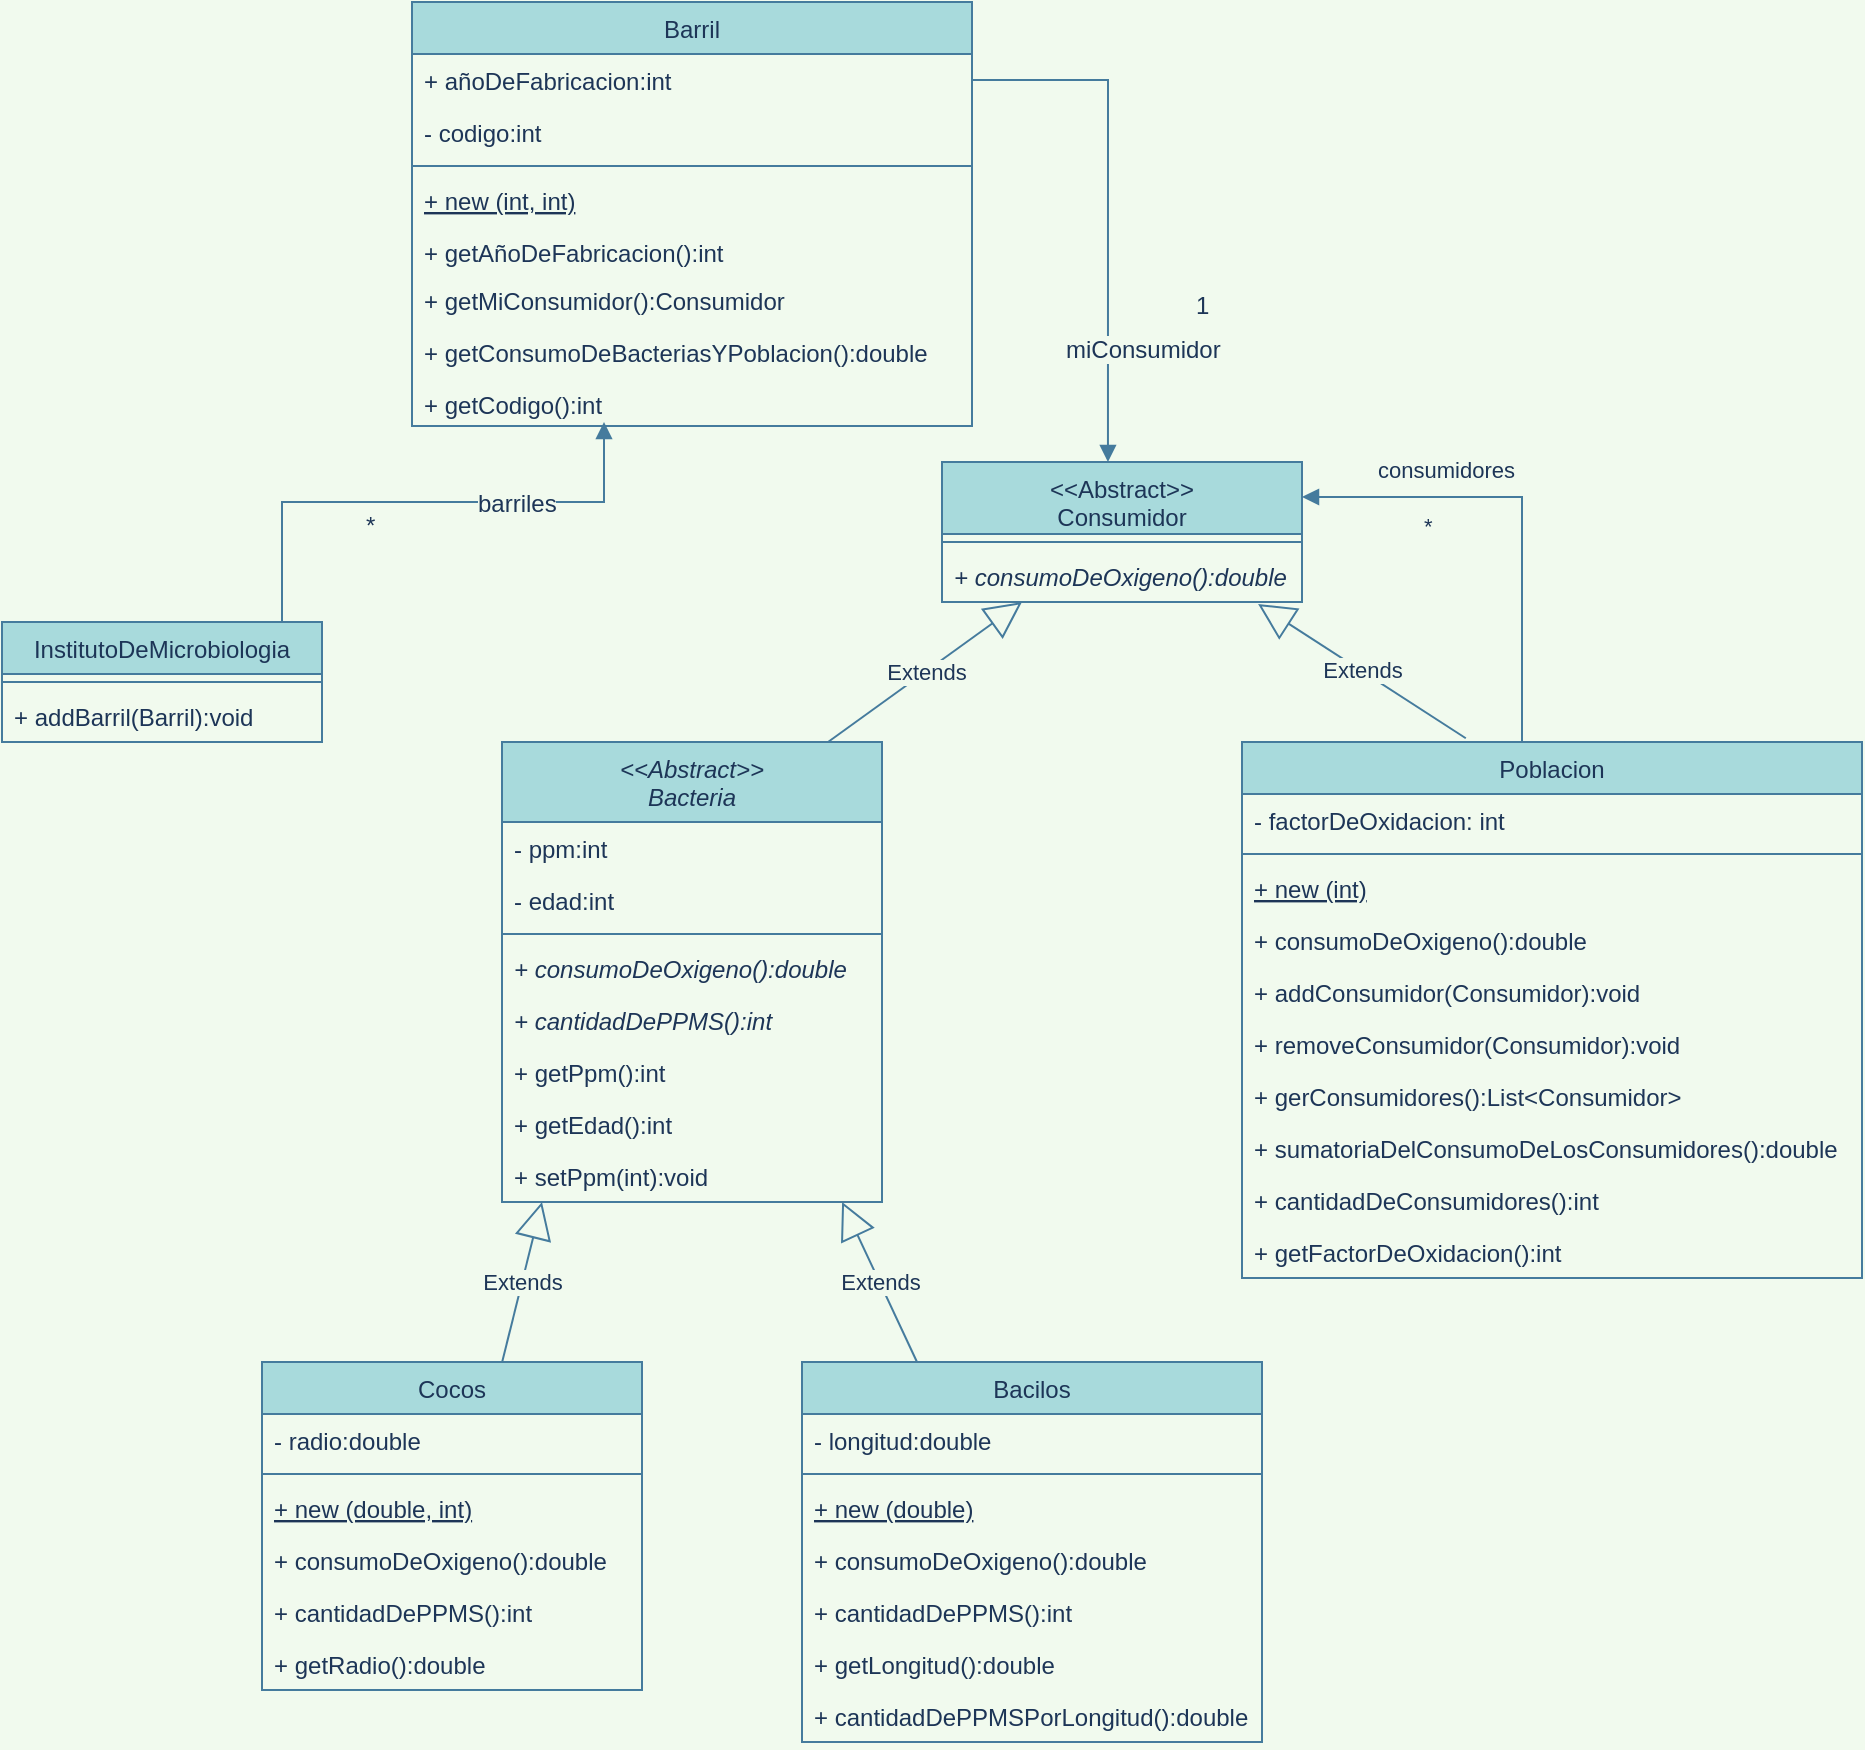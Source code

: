 <mxfile version="20.6.0" type="github">
  <diagram id="C5RBs43oDa-KdzZeNtuy" name="Page-1">
    <mxGraphModel dx="1695" dy="1619" grid="1" gridSize="10" guides="1" tooltips="1" connect="1" arrows="1" fold="1" page="1" pageScale="1" pageWidth="827" pageHeight="1169" background="#F1FAEE" math="0" shadow="0">
      <root>
        <mxCell id="WIyWlLk6GJQsqaUBKTNV-0" />
        <mxCell id="WIyWlLk6GJQsqaUBKTNV-1" parent="WIyWlLk6GJQsqaUBKTNV-0" />
        <mxCell id="M0HyL1vX0uQEdzR4OvkP-0" value="&lt;&lt;Abstract&gt;&gt;&#xa;Bacteria" style="swimlane;fontStyle=2;align=center;verticalAlign=top;childLayout=stackLayout;horizontal=1;startSize=40;horizontalStack=0;resizeParent=1;resizeParentMax=0;resizeLast=0;collapsible=1;marginBottom=0;fillColor=#A8DADC;strokeColor=#457B9D;fontColor=#1D3557;" parent="WIyWlLk6GJQsqaUBKTNV-1" vertex="1">
          <mxGeometry x="130" width="190" height="230" as="geometry" />
        </mxCell>
        <mxCell id="M0HyL1vX0uQEdzR4OvkP-1" value="- ppm:int" style="text;strokeColor=none;fillColor=none;align=left;verticalAlign=top;spacingLeft=4;spacingRight=4;overflow=hidden;rotatable=0;points=[[0,0.5],[1,0.5]];portConstraint=eastwest;fontColor=#1D3557;" parent="M0HyL1vX0uQEdzR4OvkP-0" vertex="1">
          <mxGeometry y="40" width="190" height="26" as="geometry" />
        </mxCell>
        <mxCell id="M0HyL1vX0uQEdzR4OvkP-12" value="- edad:int" style="text;strokeColor=none;fillColor=none;align=left;verticalAlign=top;spacingLeft=4;spacingRight=4;overflow=hidden;rotatable=0;points=[[0,0.5],[1,0.5]];portConstraint=eastwest;fontColor=#1D3557;" parent="M0HyL1vX0uQEdzR4OvkP-0" vertex="1">
          <mxGeometry y="66" width="190" height="26" as="geometry" />
        </mxCell>
        <mxCell id="M0HyL1vX0uQEdzR4OvkP-2" value="" style="line;strokeWidth=1;fillColor=none;align=left;verticalAlign=middle;spacingTop=-1;spacingLeft=3;spacingRight=3;rotatable=0;labelPosition=right;points=[];portConstraint=eastwest;strokeColor=#457B9D;labelBackgroundColor=#F1FAEE;fontColor=#1D3557;" parent="M0HyL1vX0uQEdzR4OvkP-0" vertex="1">
          <mxGeometry y="92" width="190" height="8" as="geometry" />
        </mxCell>
        <mxCell id="M0HyL1vX0uQEdzR4OvkP-3" value="+ consumoDeOxigeno():double" style="text;strokeColor=none;fillColor=none;align=left;verticalAlign=top;spacingLeft=4;spacingRight=4;overflow=hidden;rotatable=0;points=[[0,0.5],[1,0.5]];portConstraint=eastwest;fontStyle=2;fontColor=#1D3557;" parent="M0HyL1vX0uQEdzR4OvkP-0" vertex="1">
          <mxGeometry y="100" width="190" height="26" as="geometry" />
        </mxCell>
        <mxCell id="M0HyL1vX0uQEdzR4OvkP-36" value="+ cantidadDePPMS():int" style="text;strokeColor=none;fillColor=none;align=left;verticalAlign=top;spacingLeft=4;spacingRight=4;overflow=hidden;rotatable=0;points=[[0,0.5],[1,0.5]];portConstraint=eastwest;fontStyle=2;fontColor=#1D3557;" parent="M0HyL1vX0uQEdzR4OvkP-0" vertex="1">
          <mxGeometry y="126" width="190" height="26" as="geometry" />
        </mxCell>
        <mxCell id="M0HyL1vX0uQEdzR4OvkP-39" value="+ getPpm():int" style="text;strokeColor=none;fillColor=none;align=left;verticalAlign=top;spacingLeft=4;spacingRight=4;overflow=hidden;rotatable=0;points=[[0,0.5],[1,0.5]];portConstraint=eastwest;fontStyle=0;fontColor=#1D3557;" parent="M0HyL1vX0uQEdzR4OvkP-0" vertex="1">
          <mxGeometry y="152" width="190" height="26" as="geometry" />
        </mxCell>
        <mxCell id="M0HyL1vX0uQEdzR4OvkP-40" value="+ getEdad():int" style="text;strokeColor=none;fillColor=none;align=left;verticalAlign=top;spacingLeft=4;spacingRight=4;overflow=hidden;rotatable=0;points=[[0,0.5],[1,0.5]];portConstraint=eastwest;fontStyle=0;fontColor=#1D3557;" parent="M0HyL1vX0uQEdzR4OvkP-0" vertex="1">
          <mxGeometry y="178" width="190" height="26" as="geometry" />
        </mxCell>
        <mxCell id="RkOVPNnY5TRF1ns8KXqb-4" value="+ setPpm(int):void" style="text;strokeColor=none;fillColor=none;align=left;verticalAlign=top;spacingLeft=4;spacingRight=4;overflow=hidden;rotatable=0;points=[[0,0.5],[1,0.5]];portConstraint=eastwest;fontStyle=0;fontColor=#1D3557;" vertex="1" parent="M0HyL1vX0uQEdzR4OvkP-0">
          <mxGeometry y="204" width="190" height="26" as="geometry" />
        </mxCell>
        <mxCell id="M0HyL1vX0uQEdzR4OvkP-4" value="Cocos" style="swimlane;fontStyle=0;align=center;verticalAlign=top;childLayout=stackLayout;horizontal=1;startSize=26;horizontalStack=0;resizeParent=1;resizeParentMax=0;resizeLast=0;collapsible=1;marginBottom=0;fillColor=#A8DADC;strokeColor=#457B9D;fontColor=#1D3557;" parent="WIyWlLk6GJQsqaUBKTNV-1" vertex="1">
          <mxGeometry x="10" y="310" width="190" height="164" as="geometry" />
        </mxCell>
        <mxCell id="M0HyL1vX0uQEdzR4OvkP-5" value="- radio:double" style="text;strokeColor=none;fillColor=none;align=left;verticalAlign=top;spacingLeft=4;spacingRight=4;overflow=hidden;rotatable=0;points=[[0,0.5],[1,0.5]];portConstraint=eastwest;fontColor=#1D3557;" parent="M0HyL1vX0uQEdzR4OvkP-4" vertex="1">
          <mxGeometry y="26" width="190" height="26" as="geometry" />
        </mxCell>
        <mxCell id="M0HyL1vX0uQEdzR4OvkP-6" value="" style="line;strokeWidth=1;fillColor=none;align=left;verticalAlign=middle;spacingTop=-1;spacingLeft=3;spacingRight=3;rotatable=0;labelPosition=right;points=[];portConstraint=eastwest;strokeColor=#457B9D;labelBackgroundColor=#F1FAEE;fontColor=#1D3557;" parent="M0HyL1vX0uQEdzR4OvkP-4" vertex="1">
          <mxGeometry y="52" width="190" height="8" as="geometry" />
        </mxCell>
        <mxCell id="O7S_VX6b6viSIunpqF-N-53" value="+ new (double, int)" style="text;strokeColor=none;fillColor=none;align=left;verticalAlign=top;spacingLeft=4;spacingRight=4;overflow=hidden;rotatable=0;points=[[0,0.5],[1,0.5]];portConstraint=eastwest;fontStyle=4;fontColor=#1D3557;" parent="M0HyL1vX0uQEdzR4OvkP-4" vertex="1">
          <mxGeometry y="60" width="190" height="26" as="geometry" />
        </mxCell>
        <mxCell id="M0HyL1vX0uQEdzR4OvkP-13" value="+ consumoDeOxigeno():double" style="text;strokeColor=none;fillColor=none;align=left;verticalAlign=top;spacingLeft=4;spacingRight=4;overflow=hidden;rotatable=0;points=[[0,0.5],[1,0.5]];portConstraint=eastwest;fontStyle=0;fontColor=#1D3557;" parent="M0HyL1vX0uQEdzR4OvkP-4" vertex="1">
          <mxGeometry y="86" width="190" height="26" as="geometry" />
        </mxCell>
        <mxCell id="M0HyL1vX0uQEdzR4OvkP-37" value="+ cantidadDePPMS():int" style="text;strokeColor=none;fillColor=none;align=left;verticalAlign=top;spacingLeft=4;spacingRight=4;overflow=hidden;rotatable=0;points=[[0,0.5],[1,0.5]];portConstraint=eastwest;fontStyle=0;fontColor=#1D3557;" parent="M0HyL1vX0uQEdzR4OvkP-4" vertex="1">
          <mxGeometry y="112" width="190" height="26" as="geometry" />
        </mxCell>
        <mxCell id="M0HyL1vX0uQEdzR4OvkP-41" value="+ getRadio():double" style="text;strokeColor=none;fillColor=none;align=left;verticalAlign=top;spacingLeft=4;spacingRight=4;overflow=hidden;rotatable=0;points=[[0,0.5],[1,0.5]];portConstraint=eastwest;fontStyle=0;fontColor=#1D3557;" parent="M0HyL1vX0uQEdzR4OvkP-4" vertex="1">
          <mxGeometry y="138" width="190" height="26" as="geometry" />
        </mxCell>
        <mxCell id="M0HyL1vX0uQEdzR4OvkP-8" value="Bacilos" style="swimlane;fontStyle=0;align=center;verticalAlign=top;childLayout=stackLayout;horizontal=1;startSize=26;horizontalStack=0;resizeParent=1;resizeParentMax=0;resizeLast=0;collapsible=1;marginBottom=0;fillColor=#A8DADC;strokeColor=#457B9D;fontColor=#1D3557;" parent="WIyWlLk6GJQsqaUBKTNV-1" vertex="1">
          <mxGeometry x="280" y="310" width="230" height="190" as="geometry" />
        </mxCell>
        <mxCell id="M0HyL1vX0uQEdzR4OvkP-9" value="- longitud:double" style="text;strokeColor=none;fillColor=none;align=left;verticalAlign=top;spacingLeft=4;spacingRight=4;overflow=hidden;rotatable=0;points=[[0,0.5],[1,0.5]];portConstraint=eastwest;fontColor=#1D3557;" parent="M0HyL1vX0uQEdzR4OvkP-8" vertex="1">
          <mxGeometry y="26" width="230" height="26" as="geometry" />
        </mxCell>
        <mxCell id="M0HyL1vX0uQEdzR4OvkP-10" value="" style="line;strokeWidth=1;fillColor=none;align=left;verticalAlign=middle;spacingTop=-1;spacingLeft=3;spacingRight=3;rotatable=0;labelPosition=right;points=[];portConstraint=eastwest;strokeColor=#457B9D;labelBackgroundColor=#F1FAEE;fontColor=#1D3557;" parent="M0HyL1vX0uQEdzR4OvkP-8" vertex="1">
          <mxGeometry y="52" width="230" height="8" as="geometry" />
        </mxCell>
        <mxCell id="O7S_VX6b6viSIunpqF-N-54" value="+ new (double)" style="text;strokeColor=none;fillColor=none;align=left;verticalAlign=top;spacingLeft=4;spacingRight=4;overflow=hidden;rotatable=0;points=[[0,0.5],[1,0.5]];portConstraint=eastwest;fontStyle=4;fontColor=#1D3557;" parent="M0HyL1vX0uQEdzR4OvkP-8" vertex="1">
          <mxGeometry y="60" width="230" height="26" as="geometry" />
        </mxCell>
        <mxCell id="M0HyL1vX0uQEdzR4OvkP-14" value="+ consumoDeOxigeno():double" style="text;strokeColor=none;fillColor=none;align=left;verticalAlign=top;spacingLeft=4;spacingRight=4;overflow=hidden;rotatable=0;points=[[0,0.5],[1,0.5]];portConstraint=eastwest;fontStyle=0;fontColor=#1D3557;" parent="M0HyL1vX0uQEdzR4OvkP-8" vertex="1">
          <mxGeometry y="86" width="230" height="26" as="geometry" />
        </mxCell>
        <mxCell id="M0HyL1vX0uQEdzR4OvkP-38" value="+ cantidadDePPMS():int" style="text;strokeColor=none;fillColor=none;align=left;verticalAlign=top;spacingLeft=4;spacingRight=4;overflow=hidden;rotatable=0;points=[[0,0.5],[1,0.5]];portConstraint=eastwest;fontStyle=0;fontColor=#1D3557;" parent="M0HyL1vX0uQEdzR4OvkP-8" vertex="1">
          <mxGeometry y="112" width="230" height="26" as="geometry" />
        </mxCell>
        <mxCell id="M0HyL1vX0uQEdzR4OvkP-42" value="+ getLongitud():double" style="text;strokeColor=none;fillColor=none;align=left;verticalAlign=top;spacingLeft=4;spacingRight=4;overflow=hidden;rotatable=0;points=[[0,0.5],[1,0.5]];portConstraint=eastwest;fontStyle=0;fontColor=#1D3557;" parent="M0HyL1vX0uQEdzR4OvkP-8" vertex="1">
          <mxGeometry y="138" width="230" height="26" as="geometry" />
        </mxCell>
        <mxCell id="M0HyL1vX0uQEdzR4OvkP-43" value="+ cantidadDePPMSPorLongitud():double" style="text;strokeColor=none;fillColor=none;align=left;verticalAlign=top;spacingLeft=4;spacingRight=4;overflow=hidden;rotatable=0;points=[[0,0.5],[1,0.5]];portConstraint=eastwest;fontStyle=0;fontColor=#1D3557;" parent="M0HyL1vX0uQEdzR4OvkP-8" vertex="1">
          <mxGeometry y="164" width="230" height="26" as="geometry" />
        </mxCell>
        <mxCell id="M0HyL1vX0uQEdzR4OvkP-15" value="Extends" style="endArrow=block;endSize=16;endFill=0;html=1;rounded=0;exitX=0.632;exitY=0;exitDx=0;exitDy=0;exitPerimeter=0;labelBackgroundColor=#F1FAEE;strokeColor=#457B9D;fontColor=#1D3557;" parent="WIyWlLk6GJQsqaUBKTNV-1" source="M0HyL1vX0uQEdzR4OvkP-4" edge="1">
          <mxGeometry width="160" relative="1" as="geometry">
            <mxPoint x="90" y="160" as="sourcePoint" />
            <mxPoint x="150" y="230" as="targetPoint" />
          </mxGeometry>
        </mxCell>
        <mxCell id="M0HyL1vX0uQEdzR4OvkP-16" value="Extends" style="endArrow=block;endSize=16;endFill=0;html=1;rounded=0;exitX=0.25;exitY=0;exitDx=0;exitDy=0;entryX=0.895;entryY=1;entryDx=0;entryDy=0;entryPerimeter=0;labelBackgroundColor=#F1FAEE;strokeColor=#457B9D;fontColor=#1D3557;" parent="WIyWlLk6GJQsqaUBKTNV-1" source="M0HyL1vX0uQEdzR4OvkP-8" target="RkOVPNnY5TRF1ns8KXqb-4" edge="1">
          <mxGeometry width="160" relative="1" as="geometry">
            <mxPoint x="260" y="160" as="sourcePoint" />
            <mxPoint x="300" y="160" as="targetPoint" />
          </mxGeometry>
        </mxCell>
        <mxCell id="O7S_VX6b6viSIunpqF-N-24" value="&lt;&lt;Abstract&gt;&gt;&#xa;Consumidor" style="swimlane;fontStyle=0;align=center;verticalAlign=top;childLayout=stackLayout;horizontal=1;startSize=36;horizontalStack=0;resizeParent=1;resizeParentMax=0;resizeLast=0;collapsible=1;marginBottom=0;fillColor=#A8DADC;strokeColor=#457B9D;fontColor=#1D3557;" parent="WIyWlLk6GJQsqaUBKTNV-1" vertex="1">
          <mxGeometry x="350" y="-140" width="180" height="70" as="geometry" />
        </mxCell>
        <mxCell id="O7S_VX6b6viSIunpqF-N-26" value="" style="line;strokeWidth=1;fillColor=none;align=left;verticalAlign=middle;spacingTop=-1;spacingLeft=3;spacingRight=3;rotatable=0;labelPosition=right;points=[];portConstraint=eastwest;strokeColor=#457B9D;labelBackgroundColor=#F1FAEE;fontColor=#1D3557;" parent="O7S_VX6b6viSIunpqF-N-24" vertex="1">
          <mxGeometry y="36" width="180" height="8" as="geometry" />
        </mxCell>
        <mxCell id="O7S_VX6b6viSIunpqF-N-27" value="+ consumoDeOxigeno():double" style="text;strokeColor=none;fillColor=none;align=left;verticalAlign=top;spacingLeft=4;spacingRight=4;overflow=hidden;rotatable=0;points=[[0,0.5],[1,0.5]];portConstraint=eastwest;fontStyle=2;fontColor=#1D3557;" parent="O7S_VX6b6viSIunpqF-N-24" vertex="1">
          <mxGeometry y="44" width="180" height="26" as="geometry" />
        </mxCell>
        <mxCell id="O7S_VX6b6viSIunpqF-N-28" value="Extends" style="endArrow=block;endSize=16;endFill=0;html=1;rounded=0;exitX=0.858;exitY=0;exitDx=0;exitDy=0;exitPerimeter=0;labelBackgroundColor=#F1FAEE;strokeColor=#457B9D;fontColor=#1D3557;" parent="WIyWlLk6GJQsqaUBKTNV-1" source="M0HyL1vX0uQEdzR4OvkP-0" edge="1">
          <mxGeometry width="160" relative="1" as="geometry">
            <mxPoint x="230" y="-70" as="sourcePoint" />
            <mxPoint x="390" y="-70" as="targetPoint" />
            <mxPoint as="offset" />
          </mxGeometry>
        </mxCell>
        <mxCell id="O7S_VX6b6viSIunpqF-N-29" value="Poblacion" style="swimlane;fontStyle=0;align=center;verticalAlign=top;childLayout=stackLayout;horizontal=1;startSize=26;horizontalStack=0;resizeParent=1;resizeParentMax=0;resizeLast=0;collapsible=1;marginBottom=0;fillColor=#A8DADC;strokeColor=#457B9D;fontColor=#1D3557;" parent="WIyWlLk6GJQsqaUBKTNV-1" vertex="1">
          <mxGeometry x="500" width="310" height="268" as="geometry" />
        </mxCell>
        <mxCell id="RkOVPNnY5TRF1ns8KXqb-0" value="- factorDeOxidacion: int" style="text;strokeColor=none;fillColor=none;align=left;verticalAlign=top;spacingLeft=4;spacingRight=4;overflow=hidden;rotatable=0;points=[[0,0.5],[1,0.5]];portConstraint=eastwest;fontStyle=0;fontColor=#1D3557;" vertex="1" parent="O7S_VX6b6viSIunpqF-N-29">
          <mxGeometry y="26" width="310" height="26" as="geometry" />
        </mxCell>
        <mxCell id="O7S_VX6b6viSIunpqF-N-31" value="" style="line;strokeWidth=1;fillColor=none;align=left;verticalAlign=middle;spacingTop=-1;spacingLeft=3;spacingRight=3;rotatable=0;labelPosition=right;points=[];portConstraint=eastwest;strokeColor=#457B9D;labelBackgroundColor=#F1FAEE;fontColor=#1D3557;" parent="O7S_VX6b6viSIunpqF-N-29" vertex="1">
          <mxGeometry y="52" width="310" height="8" as="geometry" />
        </mxCell>
        <mxCell id="RkOVPNnY5TRF1ns8KXqb-1" value="+ new (int)" style="text;strokeColor=none;fillColor=none;align=left;verticalAlign=top;spacingLeft=4;spacingRight=4;overflow=hidden;rotatable=0;points=[[0,0.5],[1,0.5]];portConstraint=eastwest;fontStyle=4;fontColor=#1D3557;" vertex="1" parent="O7S_VX6b6viSIunpqF-N-29">
          <mxGeometry y="60" width="310" height="26" as="geometry" />
        </mxCell>
        <mxCell id="O7S_VX6b6viSIunpqF-N-32" value="+ consumoDeOxigeno():double" style="text;strokeColor=none;fillColor=none;align=left;verticalAlign=top;spacingLeft=4;spacingRight=4;overflow=hidden;rotatable=0;points=[[0,0.5],[1,0.5]];portConstraint=eastwest;fontStyle=0;fontColor=#1D3557;" parent="O7S_VX6b6viSIunpqF-N-29" vertex="1">
          <mxGeometry y="86" width="310" height="26" as="geometry" />
        </mxCell>
        <mxCell id="O7S_VX6b6viSIunpqF-N-33" value="+ addConsumidor(Consumidor):void" style="text;strokeColor=none;fillColor=none;align=left;verticalAlign=top;spacingLeft=4;spacingRight=4;overflow=hidden;rotatable=0;points=[[0,0.5],[1,0.5]];portConstraint=eastwest;fontStyle=0;fontColor=#1D3557;" parent="O7S_VX6b6viSIunpqF-N-29" vertex="1">
          <mxGeometry y="112" width="310" height="26" as="geometry" />
        </mxCell>
        <mxCell id="O7S_VX6b6viSIunpqF-N-34" value="+ removeConsumidor(Consumidor):void" style="text;strokeColor=none;fillColor=none;align=left;verticalAlign=top;spacingLeft=4;spacingRight=4;overflow=hidden;rotatable=0;points=[[0,0.5],[1,0.5]];portConstraint=eastwest;fontStyle=0;fontColor=#1D3557;" parent="O7S_VX6b6viSIunpqF-N-29" vertex="1">
          <mxGeometry y="138" width="310" height="26" as="geometry" />
        </mxCell>
        <mxCell id="O7S_VX6b6viSIunpqF-N-35" value="+ gerConsumidores():List&lt;Consumidor&gt;" style="text;strokeColor=none;fillColor=none;align=left;verticalAlign=top;spacingLeft=4;spacingRight=4;overflow=hidden;rotatable=0;points=[[0,0.5],[1,0.5]];portConstraint=eastwest;fontStyle=0;fontColor=#1D3557;" parent="O7S_VX6b6viSIunpqF-N-29" vertex="1">
          <mxGeometry y="164" width="310" height="26" as="geometry" />
        </mxCell>
        <mxCell id="Pr7hTI1TtVQBn5ycZ-nh-0" value="+ sumatoriaDelConsumoDeLosConsumidores():double" style="text;strokeColor=none;fillColor=none;align=left;verticalAlign=top;spacingLeft=4;spacingRight=4;overflow=hidden;rotatable=0;points=[[0,0.5],[1,0.5]];portConstraint=eastwest;fontStyle=0;fontColor=#1D3557;" parent="O7S_VX6b6viSIunpqF-N-29" vertex="1">
          <mxGeometry y="190" width="310" height="26" as="geometry" />
        </mxCell>
        <mxCell id="Pr7hTI1TtVQBn5ycZ-nh-1" value="+ cantidadDeConsumidores():int" style="text;strokeColor=none;fillColor=none;align=left;verticalAlign=top;spacingLeft=4;spacingRight=4;overflow=hidden;rotatable=0;points=[[0,0.5],[1,0.5]];portConstraint=eastwest;fontStyle=0;fontColor=#1D3557;" parent="O7S_VX6b6viSIunpqF-N-29" vertex="1">
          <mxGeometry y="216" width="310" height="26" as="geometry" />
        </mxCell>
        <mxCell id="RkOVPNnY5TRF1ns8KXqb-2" value="+ getFactorDeOxidacion():int" style="text;strokeColor=none;fillColor=none;align=left;verticalAlign=top;spacingLeft=4;spacingRight=4;overflow=hidden;rotatable=0;points=[[0,0.5],[1,0.5]];portConstraint=eastwest;fontStyle=0;fontColor=#1D3557;" vertex="1" parent="O7S_VX6b6viSIunpqF-N-29">
          <mxGeometry y="242" width="310" height="26" as="geometry" />
        </mxCell>
        <mxCell id="O7S_VX6b6viSIunpqF-N-36" value="Extends" style="endArrow=block;endSize=16;endFill=0;html=1;rounded=0;exitX=0.361;exitY=-0.007;exitDx=0;exitDy=0;exitPerimeter=0;entryX=0.878;entryY=1.038;entryDx=0;entryDy=0;entryPerimeter=0;labelBackgroundColor=#F1FAEE;strokeColor=#457B9D;fontColor=#1D3557;" parent="WIyWlLk6GJQsqaUBKTNV-1" source="O7S_VX6b6viSIunpqF-N-29" target="O7S_VX6b6viSIunpqF-N-27" edge="1">
          <mxGeometry width="160" relative="1" as="geometry">
            <mxPoint x="510" y="-40" as="sourcePoint" />
            <mxPoint x="670" y="-40" as="targetPoint" />
          </mxGeometry>
        </mxCell>
        <mxCell id="O7S_VX6b6viSIunpqF-N-37" value="consumidores" style="endArrow=block;endFill=1;html=1;edgeStyle=orthogonalEdgeStyle;align=left;verticalAlign=top;rounded=0;exitX=0.617;exitY=0;exitDx=0;exitDy=0;exitPerimeter=0;entryX=1;entryY=0.25;entryDx=0;entryDy=0;labelBackgroundColor=#F1FAEE;strokeColor=#457B9D;fontColor=#1D3557;" parent="WIyWlLk6GJQsqaUBKTNV-1" source="O7S_VX6b6viSIunpqF-N-29" target="O7S_VX6b6viSIunpqF-N-24" edge="1">
          <mxGeometry x="0.744" y="-27" relative="1" as="geometry">
            <mxPoint x="600" y="-70" as="sourcePoint" />
            <mxPoint x="660" y="-120" as="targetPoint" />
            <Array as="points">
              <mxPoint x="640" />
              <mxPoint x="640" y="-122" />
            </Array>
            <mxPoint as="offset" />
          </mxGeometry>
        </mxCell>
        <mxCell id="O7S_VX6b6viSIunpqF-N-38" value="*" style="edgeLabel;resizable=0;html=1;align=left;verticalAlign=bottom;labelBackgroundColor=#F1FAEE;fontColor=#1D3557;" parent="O7S_VX6b6viSIunpqF-N-37" connectable="0" vertex="1">
          <mxGeometry x="-1" relative="1" as="geometry">
            <mxPoint x="-102" y="-100" as="offset" />
          </mxGeometry>
        </mxCell>
        <mxCell id="O7S_VX6b6viSIunpqF-N-39" value="InstitutoDeMicrobiologia" style="swimlane;fontStyle=0;align=center;verticalAlign=top;childLayout=stackLayout;horizontal=1;startSize=26;horizontalStack=0;resizeParent=1;resizeParentMax=0;resizeLast=0;collapsible=1;marginBottom=0;fontSize=12;fillColor=#A8DADC;strokeColor=#457B9D;fontColor=#1D3557;" parent="WIyWlLk6GJQsqaUBKTNV-1" vertex="1">
          <mxGeometry x="-120" y="-60" width="160" height="60" as="geometry" />
        </mxCell>
        <mxCell id="O7S_VX6b6viSIunpqF-N-41" value="" style="line;strokeWidth=1;fillColor=none;align=left;verticalAlign=middle;spacingTop=-1;spacingLeft=3;spacingRight=3;rotatable=0;labelPosition=right;points=[];portConstraint=eastwest;strokeColor=#457B9D;fontSize=12;labelBackgroundColor=#F1FAEE;fontColor=#1D3557;" parent="O7S_VX6b6viSIunpqF-N-39" vertex="1">
          <mxGeometry y="26" width="160" height="8" as="geometry" />
        </mxCell>
        <mxCell id="O7S_VX6b6viSIunpqF-N-42" value="+ addBarril(Barril):void" style="text;strokeColor=none;fillColor=none;align=left;verticalAlign=top;spacingLeft=4;spacingRight=4;overflow=hidden;rotatable=0;points=[[0,0.5],[1,0.5]];portConstraint=eastwest;fontSize=12;fontColor=#1D3557;" parent="O7S_VX6b6viSIunpqF-N-39" vertex="1">
          <mxGeometry y="34" width="160" height="26" as="geometry" />
        </mxCell>
        <mxCell id="O7S_VX6b6viSIunpqF-N-43" value="Barril" style="swimlane;fontStyle=0;align=center;verticalAlign=top;childLayout=stackLayout;horizontal=1;startSize=26;horizontalStack=0;resizeParent=1;resizeParentMax=0;resizeLast=0;collapsible=1;marginBottom=0;fontSize=12;fillColor=#A8DADC;strokeColor=#457B9D;fontColor=#1D3557;" parent="WIyWlLk6GJQsqaUBKTNV-1" vertex="1">
          <mxGeometry x="85" y="-370" width="280" height="212" as="geometry" />
        </mxCell>
        <mxCell id="O7S_VX6b6viSIunpqF-N-44" value="+ añoDeFabricacion:int" style="text;strokeColor=none;fillColor=none;align=left;verticalAlign=top;spacingLeft=4;spacingRight=4;overflow=hidden;rotatable=0;points=[[0,0.5],[1,0.5]];portConstraint=eastwest;fontSize=12;fontColor=#1D3557;" parent="O7S_VX6b6viSIunpqF-N-43" vertex="1">
          <mxGeometry y="26" width="280" height="26" as="geometry" />
        </mxCell>
        <mxCell id="O7S_VX6b6viSIunpqF-N-51" value="- codigo:int" style="text;strokeColor=none;fillColor=none;align=left;verticalAlign=top;spacingLeft=4;spacingRight=4;overflow=hidden;rotatable=0;points=[[0,0.5],[1,0.5]];portConstraint=eastwest;fontSize=12;fontColor=#1D3557;" parent="O7S_VX6b6viSIunpqF-N-43" vertex="1">
          <mxGeometry y="52" width="280" height="26" as="geometry" />
        </mxCell>
        <mxCell id="O7S_VX6b6viSIunpqF-N-45" value="" style="line;strokeWidth=1;fillColor=none;align=left;verticalAlign=middle;spacingTop=-1;spacingLeft=3;spacingRight=3;rotatable=0;labelPosition=right;points=[];portConstraint=eastwest;strokeColor=#457B9D;fontSize=12;labelBackgroundColor=#F1FAEE;fontColor=#1D3557;" parent="O7S_VX6b6viSIunpqF-N-43" vertex="1">
          <mxGeometry y="78" width="280" height="8" as="geometry" />
        </mxCell>
        <mxCell id="O7S_VX6b6viSIunpqF-N-55" value="+ new (int, int)" style="text;strokeColor=none;fillColor=none;align=left;verticalAlign=top;spacingLeft=4;spacingRight=4;overflow=hidden;rotatable=0;points=[[0,0.5],[1,0.5]];portConstraint=eastwest;fontSize=12;fontStyle=4;fontColor=#1D3557;" parent="O7S_VX6b6viSIunpqF-N-43" vertex="1">
          <mxGeometry y="86" width="280" height="26" as="geometry" />
        </mxCell>
        <mxCell id="O7S_VX6b6viSIunpqF-N-46" value="+ getAñoDeFabricacion():int" style="text;strokeColor=none;fillColor=none;align=left;verticalAlign=top;spacingLeft=4;spacingRight=4;overflow=hidden;rotatable=0;points=[[0,0.5],[1,0.5]];portConstraint=eastwest;fontSize=12;fontColor=#1D3557;" parent="O7S_VX6b6viSIunpqF-N-43" vertex="1">
          <mxGeometry y="112" width="280" height="24" as="geometry" />
        </mxCell>
        <mxCell id="Pr7hTI1TtVQBn5ycZ-nh-2" value="+ getMiConsumidor():Consumidor" style="text;strokeColor=none;fillColor=none;align=left;verticalAlign=top;spacingLeft=4;spacingRight=4;overflow=hidden;rotatable=0;points=[[0,0.5],[1,0.5]];portConstraint=eastwest;fontSize=12;fontColor=#1D3557;" parent="O7S_VX6b6viSIunpqF-N-43" vertex="1">
          <mxGeometry y="136" width="280" height="26" as="geometry" />
        </mxCell>
        <mxCell id="Pr7hTI1TtVQBn5ycZ-nh-3" value="+ getConsumoDeBacteriasYPoblacion():double" style="text;strokeColor=none;fillColor=none;align=left;verticalAlign=top;spacingLeft=4;spacingRight=4;overflow=hidden;rotatable=0;points=[[0,0.5],[1,0.5]];portConstraint=eastwest;fontSize=12;fontColor=#1D3557;" parent="O7S_VX6b6viSIunpqF-N-43" vertex="1">
          <mxGeometry y="162" width="280" height="26" as="geometry" />
        </mxCell>
        <mxCell id="RkOVPNnY5TRF1ns8KXqb-3" value="+ getCodigo():int" style="text;strokeColor=none;fillColor=none;align=left;verticalAlign=top;spacingLeft=4;spacingRight=4;overflow=hidden;rotatable=0;points=[[0,0.5],[1,0.5]];portConstraint=eastwest;fontSize=12;fontColor=#1D3557;" vertex="1" parent="O7S_VX6b6viSIunpqF-N-43">
          <mxGeometry y="188" width="280" height="24" as="geometry" />
        </mxCell>
        <mxCell id="O7S_VX6b6viSIunpqF-N-47" value="barriles" style="endArrow=block;endFill=1;html=1;edgeStyle=orthogonalEdgeStyle;align=left;verticalAlign=top;rounded=0;fontSize=12;exitX=0.5;exitY=0;exitDx=0;exitDy=0;labelBackgroundColor=#F1FAEE;strokeColor=#457B9D;fontColor=#1D3557;" parent="WIyWlLk6GJQsqaUBKTNV-1" source="O7S_VX6b6viSIunpqF-N-39" edge="1">
          <mxGeometry x="0.345" y="13" relative="1" as="geometry">
            <mxPoint x="20" y="-200" as="sourcePoint" />
            <mxPoint x="181" y="-160" as="targetPoint" />
            <mxPoint as="offset" />
            <Array as="points">
              <mxPoint x="20" y="-120" />
              <mxPoint x="181" y="-120" />
            </Array>
          </mxGeometry>
        </mxCell>
        <mxCell id="O7S_VX6b6viSIunpqF-N-48" value="*" style="edgeLabel;resizable=0;html=1;align=left;verticalAlign=bottom;fontSize=12;labelBackgroundColor=#F1FAEE;fontColor=#1D3557;" parent="O7S_VX6b6viSIunpqF-N-47" connectable="0" vertex="1">
          <mxGeometry x="-1" relative="1" as="geometry">
            <mxPoint x="100" y="-40" as="offset" />
          </mxGeometry>
        </mxCell>
        <mxCell id="O7S_VX6b6viSIunpqF-N-49" value="miConsumidor" style="endArrow=block;endFill=1;html=1;edgeStyle=orthogonalEdgeStyle;align=left;verticalAlign=top;rounded=0;fontSize=12;entryX=0.461;entryY=0;entryDx=0;entryDy=0;entryPerimeter=0;exitX=1;exitY=0.5;exitDx=0;exitDy=0;labelBackgroundColor=#F1FAEE;strokeColor=#457B9D;fontColor=#1D3557;" parent="WIyWlLk6GJQsqaUBKTNV-1" source="O7S_VX6b6viSIunpqF-N-44" target="O7S_VX6b6viSIunpqF-N-24" edge="1">
          <mxGeometry x="0.464" y="-23" relative="1" as="geometry">
            <mxPoint x="340" y="-257.5" as="sourcePoint" />
            <mxPoint x="500" y="-257.5" as="targetPoint" />
            <mxPoint as="offset" />
          </mxGeometry>
        </mxCell>
        <mxCell id="O7S_VX6b6viSIunpqF-N-50" value="1" style="edgeLabel;resizable=0;html=1;align=left;verticalAlign=bottom;fontSize=12;labelBackgroundColor=#F1FAEE;fontColor=#1D3557;" parent="O7S_VX6b6viSIunpqF-N-49" connectable="0" vertex="1">
          <mxGeometry x="-1" relative="1" as="geometry">
            <mxPoint x="110" y="121" as="offset" />
          </mxGeometry>
        </mxCell>
      </root>
    </mxGraphModel>
  </diagram>
</mxfile>
